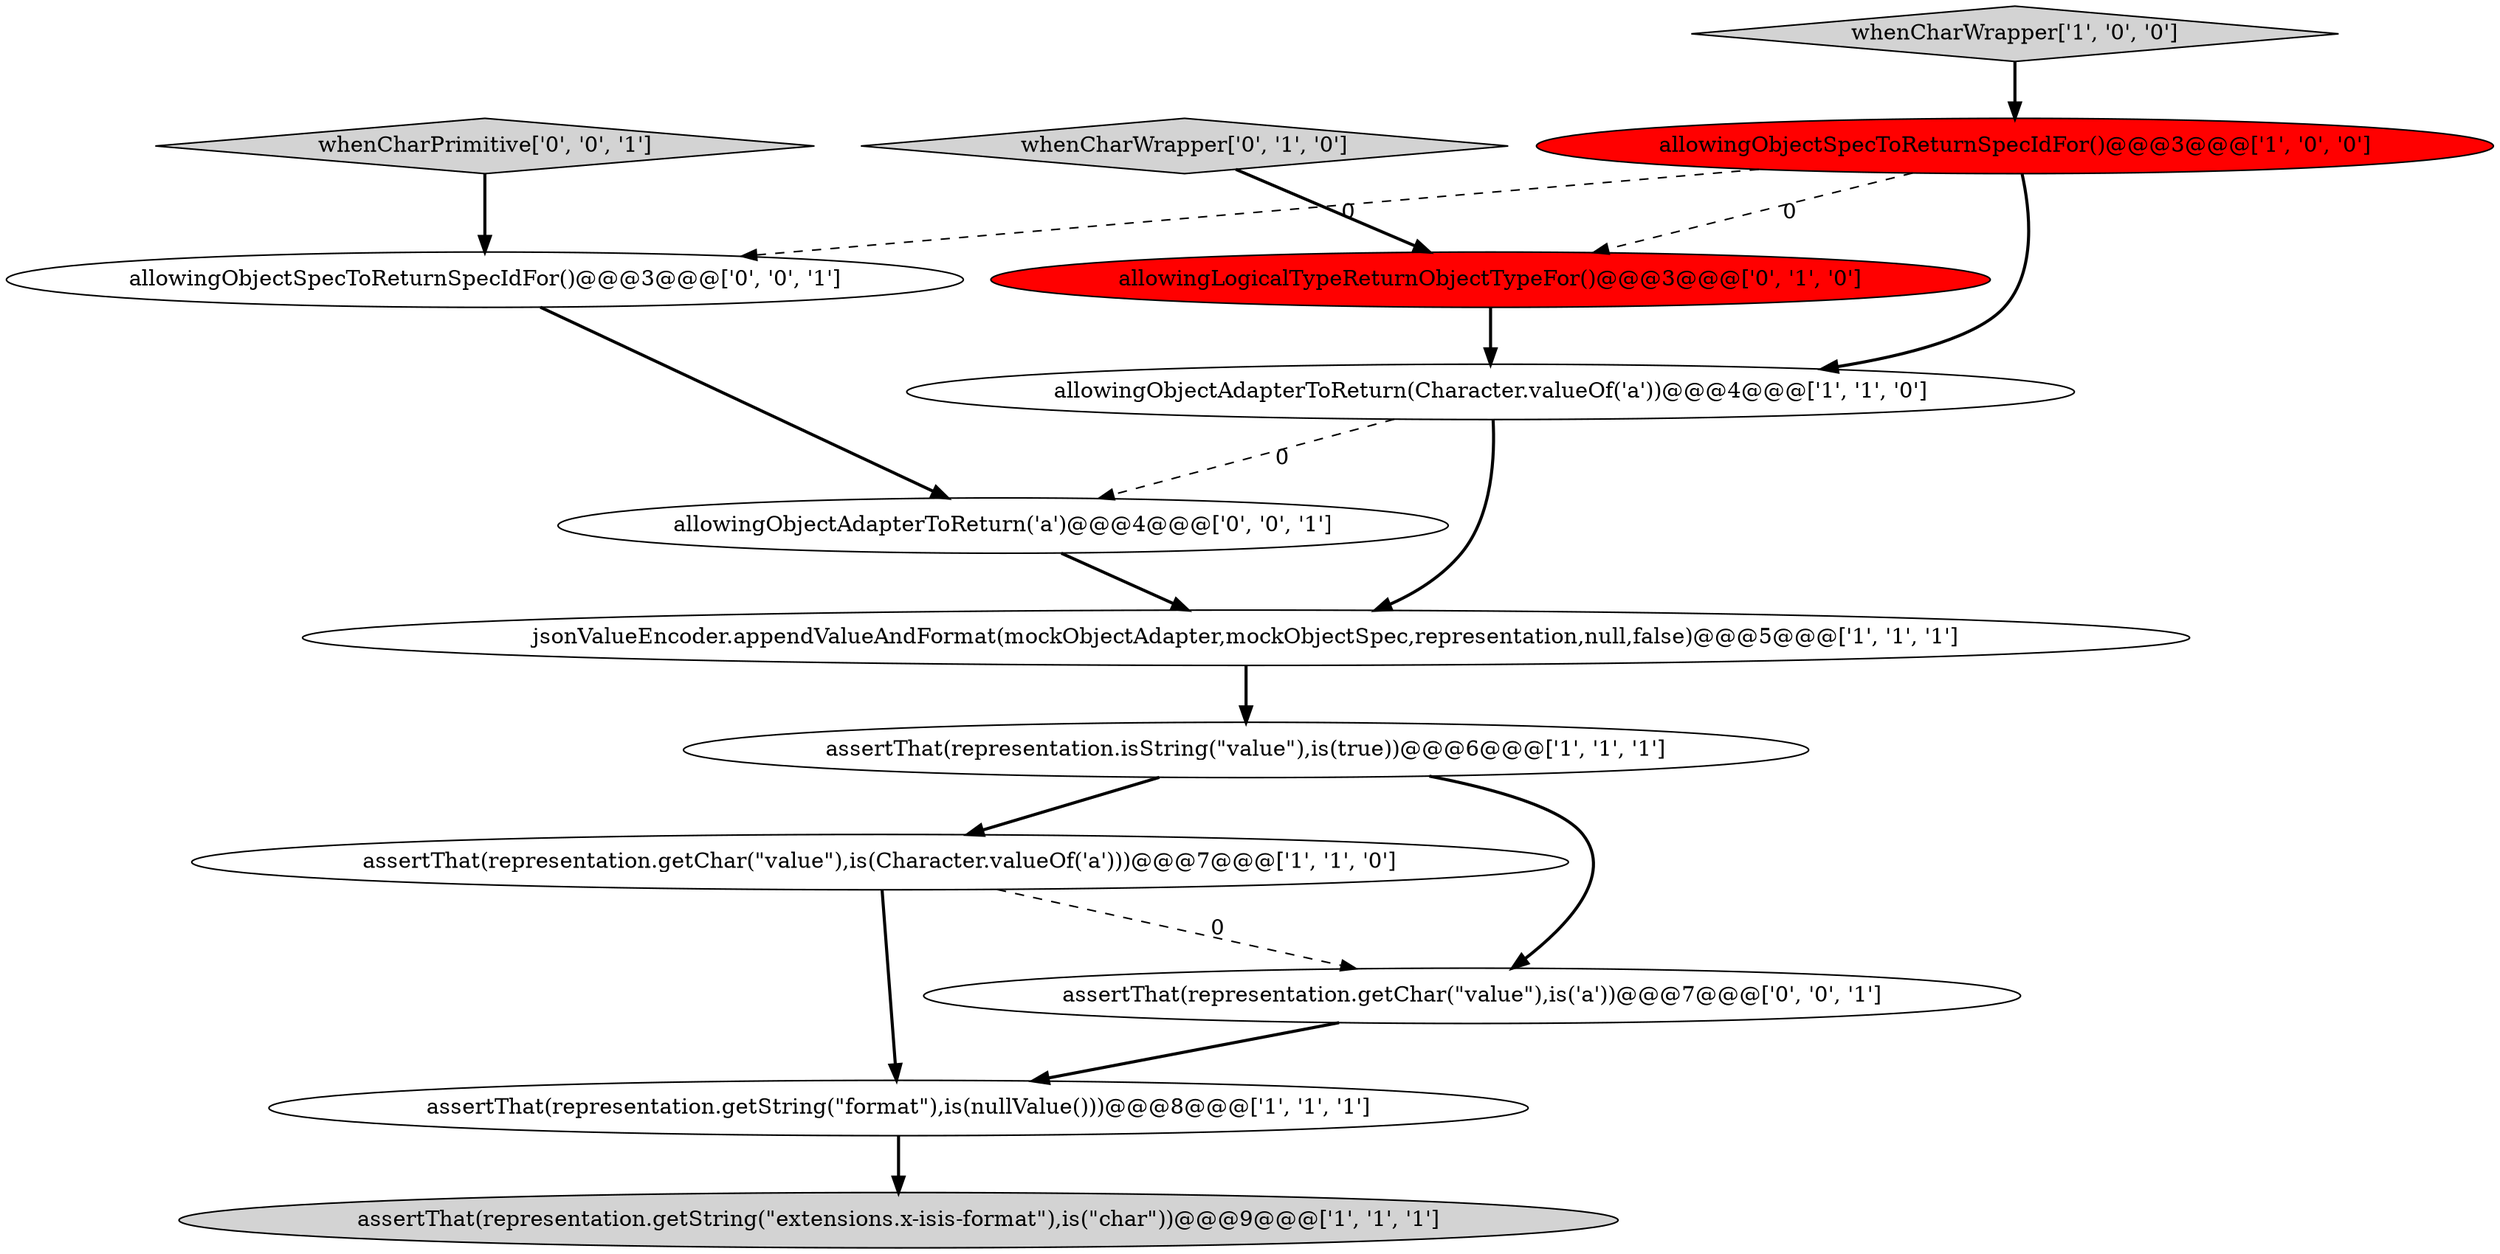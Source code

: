 digraph {
12 [style = filled, label = "allowingObjectAdapterToReturn('a')@@@4@@@['0', '0', '1']", fillcolor = white, shape = ellipse image = "AAA0AAABBB3BBB"];
7 [style = filled, label = "jsonValueEncoder.appendValueAndFormat(mockObjectAdapter,mockObjectSpec,representation,null,false)@@@5@@@['1', '1', '1']", fillcolor = white, shape = ellipse image = "AAA0AAABBB1BBB"];
13 [style = filled, label = "allowingObjectSpecToReturnSpecIdFor()@@@3@@@['0', '0', '1']", fillcolor = white, shape = ellipse image = "AAA0AAABBB3BBB"];
1 [style = filled, label = "allowingObjectAdapterToReturn(Character.valueOf('a'))@@@4@@@['1', '1', '0']", fillcolor = white, shape = ellipse image = "AAA0AAABBB1BBB"];
0 [style = filled, label = "assertThat(representation.getChar(\"value\"),is(Character.valueOf('a')))@@@7@@@['1', '1', '0']", fillcolor = white, shape = ellipse image = "AAA0AAABBB1BBB"];
4 [style = filled, label = "whenCharWrapper['1', '0', '0']", fillcolor = lightgray, shape = diamond image = "AAA0AAABBB1BBB"];
3 [style = filled, label = "assertThat(representation.getString(\"extensions.x-isis-format\"),is(\"char\"))@@@9@@@['1', '1', '1']", fillcolor = lightgray, shape = ellipse image = "AAA0AAABBB1BBB"];
8 [style = filled, label = "allowingLogicalTypeReturnObjectTypeFor()@@@3@@@['0', '1', '0']", fillcolor = red, shape = ellipse image = "AAA1AAABBB2BBB"];
9 [style = filled, label = "whenCharWrapper['0', '1', '0']", fillcolor = lightgray, shape = diamond image = "AAA0AAABBB2BBB"];
5 [style = filled, label = "assertThat(representation.getString(\"format\"),is(nullValue()))@@@8@@@['1', '1', '1']", fillcolor = white, shape = ellipse image = "AAA0AAABBB1BBB"];
11 [style = filled, label = "whenCharPrimitive['0', '0', '1']", fillcolor = lightgray, shape = diamond image = "AAA0AAABBB3BBB"];
10 [style = filled, label = "assertThat(representation.getChar(\"value\"),is('a'))@@@7@@@['0', '0', '1']", fillcolor = white, shape = ellipse image = "AAA0AAABBB3BBB"];
2 [style = filled, label = "allowingObjectSpecToReturnSpecIdFor()@@@3@@@['1', '0', '0']", fillcolor = red, shape = ellipse image = "AAA1AAABBB1BBB"];
6 [style = filled, label = "assertThat(representation.isString(\"value\"),is(true))@@@6@@@['1', '1', '1']", fillcolor = white, shape = ellipse image = "AAA0AAABBB1BBB"];
5->3 [style = bold, label=""];
8->1 [style = bold, label=""];
1->12 [style = dashed, label="0"];
6->0 [style = bold, label=""];
13->12 [style = bold, label=""];
4->2 [style = bold, label=""];
10->5 [style = bold, label=""];
9->8 [style = bold, label=""];
2->8 [style = dashed, label="0"];
1->7 [style = bold, label=""];
2->13 [style = dashed, label="0"];
2->1 [style = bold, label=""];
12->7 [style = bold, label=""];
0->10 [style = dashed, label="0"];
11->13 [style = bold, label=""];
7->6 [style = bold, label=""];
0->5 [style = bold, label=""];
6->10 [style = bold, label=""];
}
